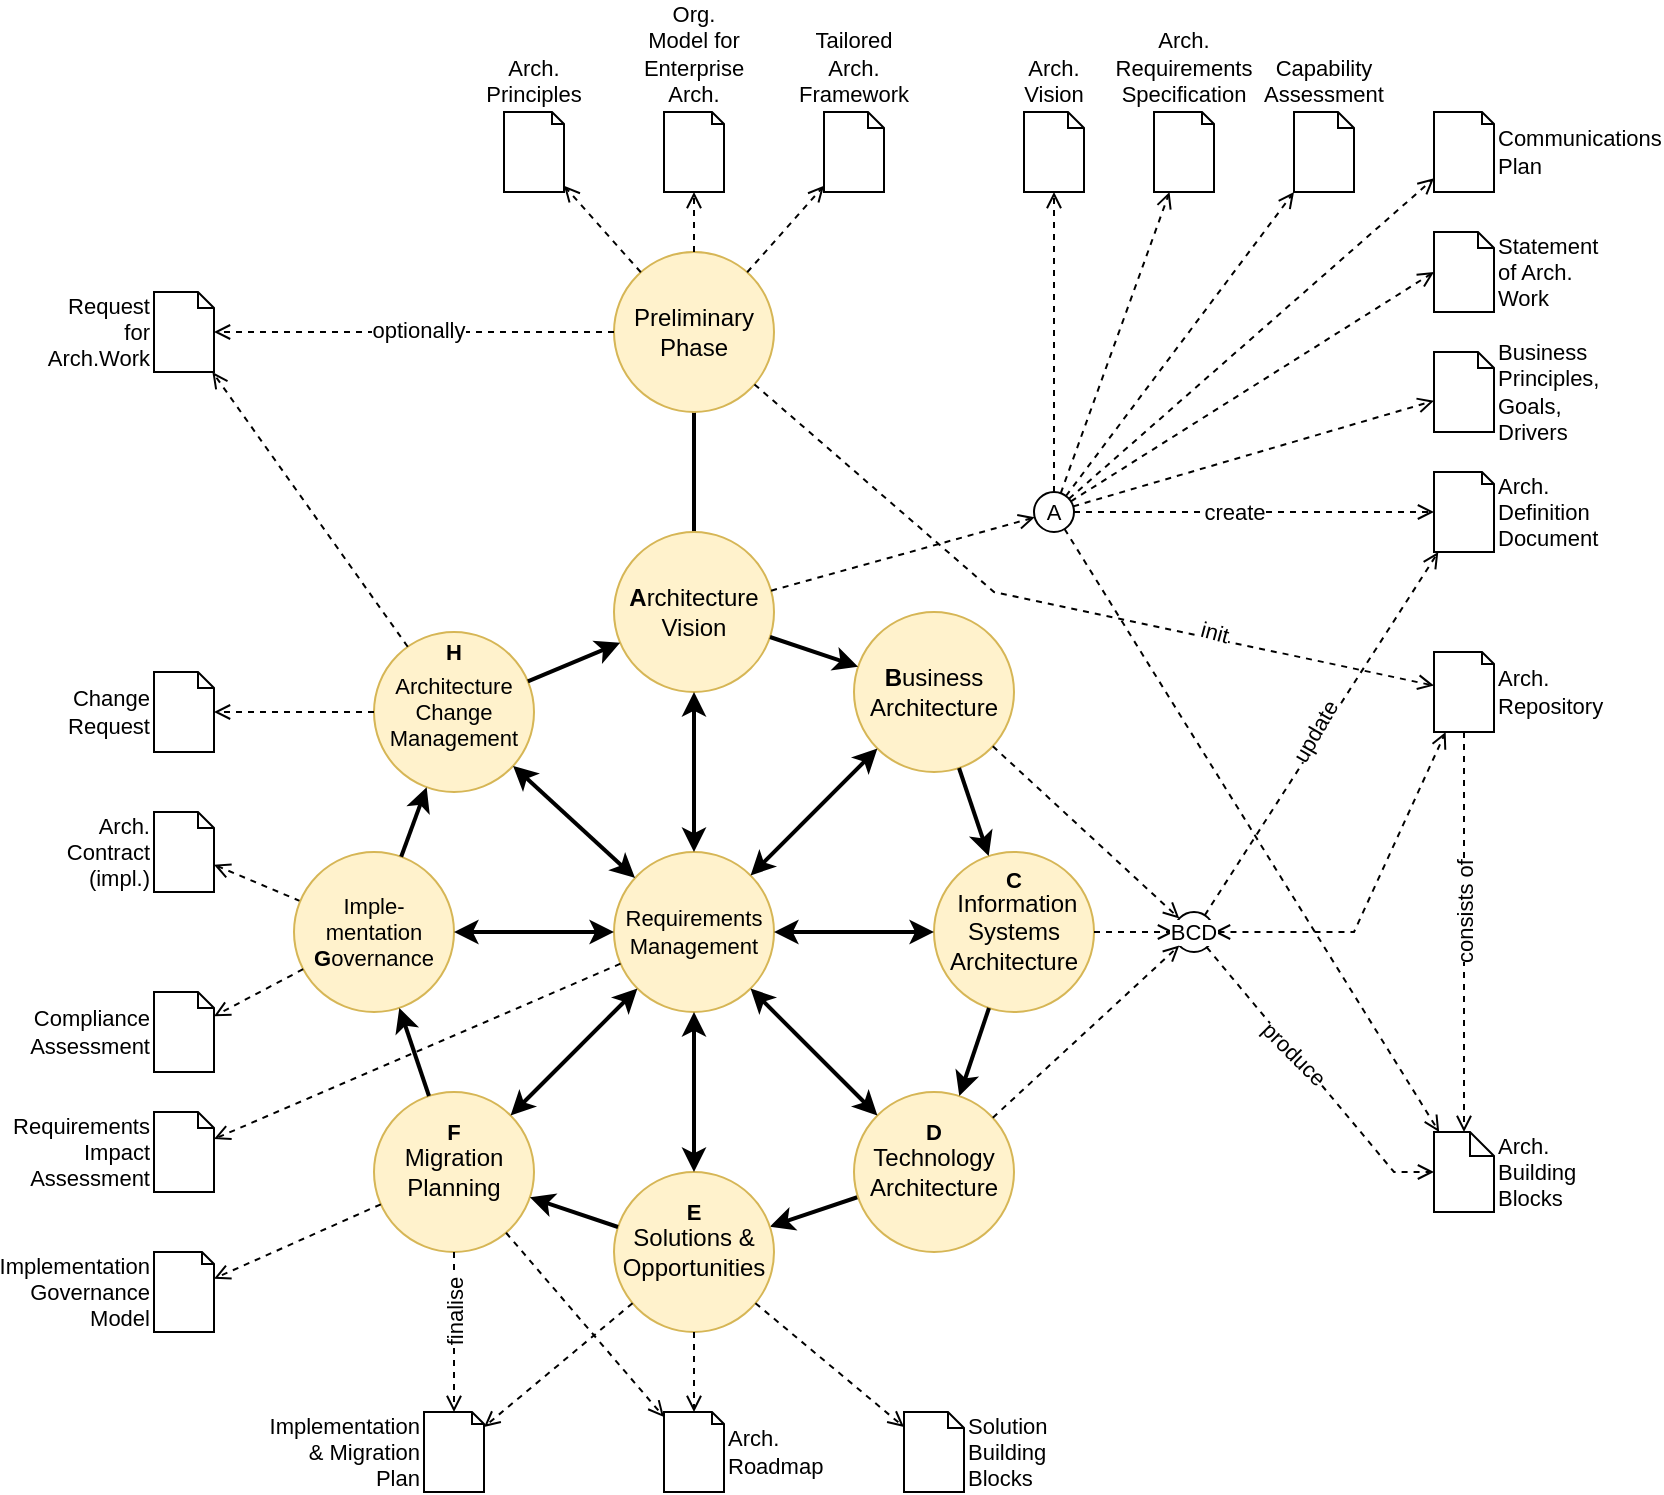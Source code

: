 <mxfile>
    <diagram id="O3AXOTwGvmxGDcBp142o" name="Page-1">
        <mxGraphModel dx="1544" dy="1396" grid="1" gridSize="10" guides="1" tooltips="1" connect="1" arrows="1" fold="1" page="1" pageScale="1" pageWidth="850" pageHeight="1100" math="0" shadow="0">
            <root>
                <mxCell id="0"/>
                <mxCell id="1" parent="0"/>
                <mxCell id="3" style="edgeStyle=orthogonalEdgeStyle;rounded=0;html=1;exitX=0.5;exitY=1;entryX=0.5;entryY=0;jettySize=auto;orthogonalLoop=1;fontSize=11;strokeWidth=2;" edge="1" parent="1" source="4">
                    <mxGeometry relative="1" as="geometry">
                        <mxPoint x="470" y="340" as="targetPoint"/>
                    </mxGeometry>
                </mxCell>
                <mxCell id="4" value="Preliminary&lt;br&gt;Phase&lt;br&gt;" style="ellipse;whiteSpace=wrap;html=1;aspect=fixed;fillColor=#fff2cc;strokeColor=#d6b656;" vertex="1" parent="1">
                    <mxGeometry x="430" y="180" width="80" height="80" as="geometry"/>
                </mxCell>
                <mxCell id="5" value="&lt;b&gt;A&lt;/b&gt;rchitecture Vision&lt;br&gt;" style="ellipse;whiteSpace=wrap;html=1;aspect=fixed;fillColor=#fff2cc;strokeColor=#d6b656;" vertex="1" parent="1">
                    <mxGeometry x="430" y="320" width="80" height="80" as="geometry"/>
                </mxCell>
                <mxCell id="6" value="&lt;b&gt;B&lt;/b&gt;usiness Architecture&lt;br&gt;" style="ellipse;whiteSpace=wrap;html=1;aspect=fixed;fillColor=#fff2cc;strokeColor=#d6b656;" vertex="1" parent="1">
                    <mxGeometry x="550" y="360" width="80" height="80" as="geometry"/>
                </mxCell>
                <mxCell id="7" value="&lt;b&gt;&amp;nbsp;&lt;/b&gt;Information &lt;br&gt;Systems Architecture&lt;br&gt;" style="ellipse;whiteSpace=wrap;html=1;aspect=fixed;fillColor=#fff2cc;strokeColor=#d6b656;" vertex="1" parent="1">
                    <mxGeometry x="590" y="480" width="80" height="80" as="geometry"/>
                </mxCell>
                <mxCell id="8" style="rounded=0;html=1;jettySize=auto;orthogonalLoop=1;fontSize=11;strokeWidth=2;" edge="1" parent="1" source="9" target="10">
                    <mxGeometry relative="1" as="geometry"/>
                </mxCell>
                <mxCell id="9" value="Technology Architecture&lt;br&gt;" style="ellipse;whiteSpace=wrap;html=1;aspect=fixed;fillColor=#fff2cc;strokeColor=#d6b656;" vertex="1" parent="1">
                    <mxGeometry x="550" y="600" width="80" height="80" as="geometry"/>
                </mxCell>
                <mxCell id="10" value="Solutions &amp;amp; Opportunities&lt;br&gt;" style="ellipse;whiteSpace=wrap;html=1;aspect=fixed;fillColor=#fff2cc;strokeColor=#d6b656;" vertex="1" parent="1">
                    <mxGeometry x="430" y="640" width="80" height="80" as="geometry"/>
                </mxCell>
                <mxCell id="11" value="Migration Planning&lt;br&gt;" style="ellipse;whiteSpace=wrap;html=1;aspect=fixed;fillColor=#fff2cc;strokeColor=#d6b656;" vertex="1" parent="1">
                    <mxGeometry x="310" y="600" width="80" height="80" as="geometry"/>
                </mxCell>
                <mxCell id="12" style="edgeStyle=none;rounded=0;html=1;startArrow=none;startFill=0;jettySize=auto;orthogonalLoop=1;fontSize=11;endArrow=open;endFill=0;dashed=1;" edge="1" parent="1" source="13" target="31">
                    <mxGeometry relative="1" as="geometry"/>
                </mxCell>
                <mxCell id="13" value="Imple-mentation &lt;b style=&quot;font-size: 11px&quot;&gt;G&lt;/b&gt;overnance&lt;br style=&quot;font-size: 11px&quot;&gt;" style="ellipse;whiteSpace=wrap;html=1;aspect=fixed;fontSize=11;fillColor=#fff2cc;strokeColor=#d6b656;" vertex="1" parent="1">
                    <mxGeometry x="270" y="480" width="80" height="80" as="geometry"/>
                </mxCell>
                <mxCell id="14" value="Requirements Management&lt;br style=&quot;font-size: 11px;&quot;&gt;" style="ellipse;whiteSpace=wrap;html=1;aspect=fixed;fontSize=11;fillColor=#fff2cc;strokeColor=#d6b656;" vertex="1" parent="1">
                    <mxGeometry x="430" y="480" width="80" height="80" as="geometry"/>
                </mxCell>
                <mxCell id="15" value="Architecture Change Management&lt;br style=&quot;font-size: 11px&quot;&gt;" style="ellipse;whiteSpace=wrap;html=1;aspect=fixed;fontSize=11;verticalAlign=middle;fillColor=#fff2cc;strokeColor=#d6b656;" vertex="1" parent="1">
                    <mxGeometry x="310" y="370" width="80" height="80" as="geometry"/>
                </mxCell>
                <mxCell id="16" style="rounded=0;html=1;jettySize=auto;orthogonalLoop=1;fontSize=11;strokeWidth=2;" edge="1" parent="1" source="7" target="9">
                    <mxGeometry relative="1" as="geometry">
                        <mxPoint x="562.007" y="662.51" as="sourcePoint"/>
                        <mxPoint x="517.947" y="677.351" as="targetPoint"/>
                    </mxGeometry>
                </mxCell>
                <mxCell id="17" style="rounded=0;html=1;jettySize=auto;orthogonalLoop=1;fontSize=11;strokeWidth=2;" edge="1" parent="1" source="6" target="7">
                    <mxGeometry relative="1" as="geometry">
                        <mxPoint x="627.49" y="567.993" as="sourcePoint"/>
                        <mxPoint x="612.649" y="612.053" as="targetPoint"/>
                    </mxGeometry>
                </mxCell>
                <mxCell id="18" style="rounded=0;html=1;jettySize=auto;orthogonalLoop=1;fontSize=11;strokeWidth=2;" edge="1" parent="1" source="5" target="6">
                    <mxGeometry relative="1" as="geometry">
                        <mxPoint x="612.51" y="447.993" as="sourcePoint"/>
                        <mxPoint x="627.351" y="492.053" as="targetPoint"/>
                    </mxGeometry>
                </mxCell>
                <mxCell id="19" style="rounded=0;html=1;jettySize=auto;orthogonalLoop=1;fontSize=11;strokeWidth=2;" edge="1" parent="1" source="15" target="5">
                    <mxGeometry relative="1" as="geometry">
                        <mxPoint x="612.51" y="447.993" as="sourcePoint"/>
                        <mxPoint x="627.351" y="492.053" as="targetPoint"/>
                    </mxGeometry>
                </mxCell>
                <mxCell id="20" style="rounded=0;html=1;jettySize=auto;orthogonalLoop=1;fontSize=11;strokeWidth=2;" edge="1" parent="1" source="13" target="15">
                    <mxGeometry relative="1" as="geometry">
                        <mxPoint x="397.015" y="404.837" as="sourcePoint"/>
                        <mxPoint x="443.077" y="385.385" as="targetPoint"/>
                    </mxGeometry>
                </mxCell>
                <mxCell id="21" style="rounded=0;html=1;jettySize=auto;orthogonalLoop=1;fontSize=11;strokeWidth=2;" edge="1" parent="1" source="11" target="13">
                    <mxGeometry relative="1" as="geometry">
                        <mxPoint x="333.586" y="492.378" as="sourcePoint"/>
                        <mxPoint x="346.33" y="457.592" as="targetPoint"/>
                    </mxGeometry>
                </mxCell>
                <mxCell id="22" style="rounded=0;html=1;jettySize=auto;orthogonalLoop=1;fontSize=11;strokeWidth=2;" edge="1" parent="1" source="10" target="11">
                    <mxGeometry relative="1" as="geometry">
                        <mxPoint x="343.586" y="502.378" as="sourcePoint"/>
                        <mxPoint x="356.33" y="467.592" as="targetPoint"/>
                    </mxGeometry>
                </mxCell>
                <mxCell id="23" style="rounded=0;html=1;jettySize=auto;orthogonalLoop=1;fontSize=11;startArrow=classic;startFill=1;strokeWidth=2;" edge="1" parent="1" source="5" target="14">
                    <mxGeometry relative="1" as="geometry">
                        <mxPoint x="517.993" y="382.51" as="sourcePoint"/>
                        <mxPoint x="562.053" y="397.351" as="targetPoint"/>
                    </mxGeometry>
                </mxCell>
                <mxCell id="24" style="rounded=0;html=1;jettySize=auto;orthogonalLoop=1;fontSize=11;startArrow=classic;startFill=1;strokeWidth=2;" edge="1" parent="1" source="14" target="6">
                    <mxGeometry relative="1" as="geometry">
                        <mxPoint x="527.993" y="392.51" as="sourcePoint"/>
                        <mxPoint x="572.053" y="407.351" as="targetPoint"/>
                    </mxGeometry>
                </mxCell>
                <mxCell id="25" style="rounded=0;html=1;jettySize=auto;orthogonalLoop=1;fontSize=11;startArrow=classic;startFill=1;strokeWidth=2;" edge="1" parent="1" source="14" target="7">
                    <mxGeometry relative="1" as="geometry">
                        <mxPoint x="537.993" y="402.51" as="sourcePoint"/>
                        <mxPoint x="582.053" y="417.351" as="targetPoint"/>
                    </mxGeometry>
                </mxCell>
                <mxCell id="26" style="rounded=0;html=1;jettySize=auto;orthogonalLoop=1;fontSize=11;startArrow=classic;startFill=1;strokeWidth=2;" edge="1" parent="1" source="14" target="9">
                    <mxGeometry relative="1" as="geometry">
                        <mxPoint x="520" y="530" as="sourcePoint"/>
                        <mxPoint x="600" y="530" as="targetPoint"/>
                    </mxGeometry>
                </mxCell>
                <mxCell id="27" style="rounded=0;html=1;jettySize=auto;orthogonalLoop=1;fontSize=11;startArrow=classic;startFill=1;strokeWidth=2;" edge="1" parent="1" source="14" target="10">
                    <mxGeometry relative="1" as="geometry">
                        <mxPoint x="530" y="540" as="sourcePoint"/>
                        <mxPoint x="610" y="540" as="targetPoint"/>
                    </mxGeometry>
                </mxCell>
                <mxCell id="28" style="rounded=0;html=1;jettySize=auto;orthogonalLoop=1;fontSize=11;startArrow=classic;startFill=1;entryX=0;entryY=1;strokeWidth=2;" edge="1" parent="1" source="11" target="14">
                    <mxGeometry relative="1" as="geometry">
                        <mxPoint x="540" y="550" as="sourcePoint"/>
                        <mxPoint x="620" y="550" as="targetPoint"/>
                    </mxGeometry>
                </mxCell>
                <mxCell id="29" style="rounded=0;html=1;jettySize=auto;orthogonalLoop=1;fontSize=11;startArrow=classic;startFill=1;strokeWidth=2;" edge="1" parent="1" source="13" target="14">
                    <mxGeometry relative="1" as="geometry">
                        <mxPoint x="550" y="560" as="sourcePoint"/>
                        <mxPoint x="630" y="560" as="targetPoint"/>
                    </mxGeometry>
                </mxCell>
                <mxCell id="30" style="rounded=0;html=1;jettySize=auto;orthogonalLoop=1;fontSize=11;startArrow=classic;startFill=1;strokeWidth=2;" edge="1" parent="1" source="15" target="14">
                    <mxGeometry relative="1" as="geometry">
                        <mxPoint x="560" y="570" as="sourcePoint"/>
                        <mxPoint x="640" y="570" as="targetPoint"/>
                    </mxGeometry>
                </mxCell>
                <mxCell id="31" value="Arch. Contract (impl.)&lt;br&gt;" style="shape=note;whiteSpace=wrap;html=1;fontSize=11;size=8;labelPosition=left;verticalLabelPosition=middle;align=right;verticalAlign=middle;" vertex="1" parent="1">
                    <mxGeometry x="200" y="460" width="30" height="40" as="geometry"/>
                </mxCell>
                <mxCell id="32" value="Arch. Building Blocks" style="shape=note;whiteSpace=wrap;html=1;fontSize=11;size=12;labelPosition=right;verticalLabelPosition=middle;align=left;verticalAlign=middle;" vertex="1" parent="1">
                    <mxGeometry x="840" y="620" width="30" height="40" as="geometry"/>
                </mxCell>
                <mxCell id="33" style="edgeStyle=none;rounded=0;html=1;startArrow=none;startFill=0;jettySize=auto;orthogonalLoop=1;fontSize=11;endArrow=open;endFill=0;dashed=1;" edge="1" parent="1" source="6" target="93">
                    <mxGeometry relative="1" as="geometry">
                        <mxPoint x="280" y="530" as="sourcePoint"/>
                        <mxPoint x="240" y="530" as="targetPoint"/>
                    </mxGeometry>
                </mxCell>
                <mxCell id="34" style="edgeStyle=none;rounded=0;html=1;startArrow=none;startFill=0;jettySize=auto;orthogonalLoop=1;fontSize=11;endArrow=open;endFill=0;dashed=1;" edge="1" parent="1" source="93" target="32">
                    <mxGeometry relative="1" as="geometry">
                        <mxPoint x="637.555" y="423.77" as="sourcePoint"/>
                        <mxPoint x="720" y="454.444" as="targetPoint"/>
                        <Array as="points">
                            <mxPoint x="820" y="640"/>
                        </Array>
                    </mxGeometry>
                </mxCell>
                <mxCell id="35" value="produce" style="text;html=1;resizable=0;points=[];align=center;verticalAlign=middle;labelBackgroundColor=#ffffff;fontSize=11;rotation=45;" vertex="1" connectable="0" parent="34">
                    <mxGeometry x="-0.335" relative="1" as="geometry">
                        <mxPoint x="8.5" y="10" as="offset"/>
                    </mxGeometry>
                </mxCell>
                <mxCell id="36" style="rounded=0;html=1;startArrow=none;startFill=0;jettySize=auto;orthogonalLoop=1;fontSize=11;endArrow=open;endFill=0;dashed=1;" edge="1" parent="1" source="85" target="32">
                    <mxGeometry relative="1" as="geometry">
                        <mxPoint x="633.058" y="432.521" as="sourcePoint"/>
                        <mxPoint x="760" y="519.714" as="targetPoint"/>
                    </mxGeometry>
                </mxCell>
                <mxCell id="37" style="edgeStyle=none;rounded=0;html=1;startArrow=none;startFill=0;jettySize=auto;orthogonalLoop=1;fontSize=11;endArrow=open;endFill=0;dashed=1;" edge="1" parent="1" source="85" target="73">
                    <mxGeometry relative="1" as="geometry">
                        <mxPoint x="633.058" y="492.521" as="sourcePoint"/>
                        <mxPoint x="760" y="579.714" as="targetPoint"/>
                    </mxGeometry>
                </mxCell>
                <mxCell id="38" value="create" style="text;html=1;resizable=0;points=[];align=center;verticalAlign=middle;labelBackgroundColor=#ffffff;fontSize=11;rotation=0;" vertex="1" connectable="0" parent="37">
                    <mxGeometry x="0.085" y="-2" relative="1" as="geometry">
                        <mxPoint x="-17.5" y="-2" as="offset"/>
                    </mxGeometry>
                </mxCell>
                <mxCell id="39" value="Arch.&lt;br&gt;Principles" style="shape=note;whiteSpace=wrap;html=1;fontSize=11;size=6;labelPosition=center;verticalLabelPosition=top;align=center;verticalAlign=bottom;" vertex="1" parent="1">
                    <mxGeometry x="375" y="110" width="30" height="40" as="geometry"/>
                </mxCell>
                <mxCell id="40" style="edgeStyle=none;rounded=0;html=1;startArrow=none;startFill=0;jettySize=auto;orthogonalLoop=1;fontSize=11;endArrow=open;endFill=0;dashed=1;" edge="1" parent="1" source="4" target="39">
                    <mxGeometry relative="1" as="geometry">
                        <mxPoint x="516.391" y="413.396" as="sourcePoint"/>
                        <mxPoint x="640" y="356.857" as="targetPoint"/>
                    </mxGeometry>
                </mxCell>
                <mxCell id="41" value="Arch.&lt;br&gt;Repository" style="shape=note;whiteSpace=wrap;html=1;fontSize=11;size=6;labelPosition=right;verticalLabelPosition=middle;align=left;verticalAlign=middle;" vertex="1" parent="1">
                    <mxGeometry x="840" y="380" width="30" height="40" as="geometry"/>
                </mxCell>
                <mxCell id="42" style="rounded=0;html=1;startArrow=none;startFill=0;jettySize=auto;orthogonalLoop=1;fontSize=11;endArrow=open;endFill=0;dashed=1;" edge="1" parent="1" source="4" target="41">
                    <mxGeometry relative="1" as="geometry">
                        <mxPoint x="446.994" y="227.404" as="sourcePoint"/>
                        <mxPoint x="350" y="160.345" as="targetPoint"/>
                        <Array as="points">
                            <mxPoint x="620" y="350"/>
                        </Array>
                    </mxGeometry>
                </mxCell>
                <mxCell id="43" value="init" style="text;html=1;resizable=0;points=[];align=center;verticalAlign=middle;labelBackgroundColor=#ffffff;fontSize=11;rotation=15;" vertex="1" connectable="0" parent="42">
                    <mxGeometry x="-0.149" y="1" relative="1" as="geometry">
                        <mxPoint x="105.5" y="20" as="offset"/>
                    </mxGeometry>
                </mxCell>
                <mxCell id="44" style="edgeStyle=none;rounded=0;html=1;startArrow=none;startFill=0;jettySize=auto;orthogonalLoop=1;fontSize=11;endArrow=open;endFill=0;dashed=1;" edge="1" parent="1" source="7" target="93">
                    <mxGeometry relative="1" as="geometry">
                        <mxPoint x="631.395" y="385.214" as="sourcePoint"/>
                        <mxPoint x="790" y="260" as="targetPoint"/>
                    </mxGeometry>
                </mxCell>
                <mxCell id="45" style="edgeStyle=none;rounded=0;html=1;startArrow=open;startFill=0;jettySize=auto;orthogonalLoop=1;fontSize=11;endArrow=open;endFill=0;dashed=1;" edge="1" parent="1" source="93" target="41">
                    <mxGeometry relative="1" as="geometry">
                        <mxPoint x="660.287" y="495.526" as="sourcePoint"/>
                        <mxPoint x="793.214" y="270" as="targetPoint"/>
                        <Array as="points">
                            <mxPoint x="800" y="520"/>
                        </Array>
                    </mxGeometry>
                </mxCell>
                <mxCell id="46" value="" style="rounded=0;html=1;startArrow=none;startFill=0;jettySize=auto;orthogonalLoop=1;fontSize=11;endArrow=open;endFill=0;dashed=1;" edge="1" parent="1" source="41" target="32">
                    <mxGeometry y="-30" relative="1" as="geometry">
                        <mxPoint x="930" y="450" as="sourcePoint"/>
                        <mxPoint x="798" y="510" as="targetPoint"/>
                        <mxPoint x="30" y="-30" as="offset"/>
                    </mxGeometry>
                </mxCell>
                <mxCell id="47" value="consists of" style="text;html=1;resizable=0;points=[];align=center;verticalAlign=middle;labelBackgroundColor=#ffffff;fontSize=11;rotation=-90;" vertex="1" connectable="0" parent="46">
                    <mxGeometry x="-0.3" y="1" relative="1" as="geometry">
                        <mxPoint x="-1" y="20" as="offset"/>
                    </mxGeometry>
                </mxCell>
                <mxCell id="48" value="Arch. Requirements Specification" style="shape=note;whiteSpace=wrap;html=1;fontSize=11;size=6;labelPosition=center;verticalLabelPosition=top;align=center;verticalAlign=bottom;" vertex="1" parent="1">
                    <mxGeometry x="700" y="110" width="30" height="40" as="geometry"/>
                </mxCell>
                <mxCell id="49" style="edgeStyle=none;rounded=0;html=1;startArrow=none;startFill=0;jettySize=auto;orthogonalLoop=1;fontSize=11;endArrow=open;endFill=0;dashed=1;" edge="1" parent="1" source="85" target="48">
                    <mxGeometry relative="1" as="geometry">
                        <mxPoint x="510.666" y="404.317" as="sourcePoint"/>
                        <mxPoint x="560" y="362.632" as="targetPoint"/>
                    </mxGeometry>
                </mxCell>
                <mxCell id="50" value="Arch. Roadmap" style="shape=note;whiteSpace=wrap;html=1;fontSize=11;size=6;labelPosition=right;verticalLabelPosition=middle;align=left;verticalAlign=middle;" vertex="1" parent="1">
                    <mxGeometry x="455" y="760" width="30" height="40" as="geometry"/>
                </mxCell>
                <mxCell id="51" style="edgeStyle=none;rounded=0;html=1;startArrow=none;startFill=0;jettySize=auto;orthogonalLoop=1;fontSize=11;endArrow=open;endFill=0;dashed=1;" edge="1" parent="1" source="10" target="50">
                    <mxGeometry relative="1" as="geometry">
                        <mxPoint x="634.538" y="629.823" as="sourcePoint"/>
                        <mxPoint x="790" y="538.78" as="targetPoint"/>
                    </mxGeometry>
                </mxCell>
                <mxCell id="52" style="edgeStyle=none;rounded=0;html=1;startArrow=none;startFill=0;jettySize=auto;orthogonalLoop=1;fontSize=11;endArrow=open;endFill=0;dashed=1;" edge="1" parent="1" source="11" target="50">
                    <mxGeometry relative="1" as="geometry">
                        <mxPoint x="644.538" y="639.823" as="sourcePoint"/>
                        <mxPoint x="800" y="548.78" as="targetPoint"/>
                    </mxGeometry>
                </mxCell>
                <mxCell id="53" style="edgeStyle=none;rounded=0;html=1;startArrow=none;startFill=0;jettySize=auto;orthogonalLoop=1;fontSize=11;endArrow=open;endFill=0;dashed=1;" edge="1" parent="1" source="85" target="58">
                    <mxGeometry relative="1" as="geometry">
                        <mxPoint x="510.666" y="404.317" as="sourcePoint"/>
                        <mxPoint x="560" y="362.632" as="targetPoint"/>
                    </mxGeometry>
                </mxCell>
                <mxCell id="54" value="Business Principles, Goals,&lt;br&gt;Drivers" style="shape=note;whiteSpace=wrap;html=1;fontSize=11;size=8;labelPosition=right;verticalLabelPosition=middle;align=left;verticalAlign=middle;" vertex="1" parent="1">
                    <mxGeometry x="840" y="230" width="30" height="40" as="geometry"/>
                </mxCell>
                <mxCell id="55" style="edgeStyle=none;rounded=0;html=1;startArrow=none;startFill=0;jettySize=auto;orthogonalLoop=1;fontSize=11;endArrow=open;endFill=0;dashed=1;" edge="1" parent="1" source="85" target="54">
                    <mxGeometry relative="1" as="geometry">
                        <mxPoint x="446.08" y="408.8" as="sourcePoint"/>
                        <mxPoint x="400" y="379.474" as="targetPoint"/>
                    </mxGeometry>
                </mxCell>
                <mxCell id="56" value="Capability Assessment" style="shape=note;whiteSpace=wrap;html=1;fontSize=11;size=8;labelPosition=center;verticalLabelPosition=top;align=center;verticalAlign=bottom;" vertex="1" parent="1">
                    <mxGeometry x="770" y="110" width="30" height="40" as="geometry"/>
                </mxCell>
                <mxCell id="57" style="edgeStyle=none;rounded=0;html=1;startArrow=none;startFill=0;jettySize=auto;orthogonalLoop=1;fontSize=11;endArrow=open;endFill=0;dashed=1;" edge="1" parent="1" source="85" target="56">
                    <mxGeometry relative="1" as="geometry">
                        <mxPoint x="446.08" y="408.8" as="sourcePoint"/>
                        <mxPoint x="400" y="379.474" as="targetPoint"/>
                    </mxGeometry>
                </mxCell>
                <mxCell id="58" value="Arch. Vision" style="shape=note;whiteSpace=wrap;html=1;fontSize=11;size=8;labelPosition=center;verticalLabelPosition=top;align=center;verticalAlign=bottom;labelBackgroundColor=#FFFFFF;" vertex="1" parent="1">
                    <mxGeometry x="635" y="110" width="30" height="40" as="geometry"/>
                </mxCell>
                <mxCell id="59" value="Change Request" style="shape=note;whiteSpace=wrap;html=1;fontSize=11;size=8;labelPosition=left;verticalLabelPosition=middle;align=right;verticalAlign=middle;" vertex="1" parent="1">
                    <mxGeometry x="200" y="390" width="30" height="40" as="geometry"/>
                </mxCell>
                <mxCell id="60" style="edgeStyle=none;rounded=0;html=1;startArrow=none;startFill=0;jettySize=auto;orthogonalLoop=1;fontSize=11;endArrow=open;endFill=0;dashed=1;" edge="1" parent="1" source="15" target="59">
                    <mxGeometry relative="1" as="geometry">
                        <mxPoint x="441.046" y="360.911" as="sourcePoint"/>
                        <mxPoint x="240" y="313.529" as="targetPoint"/>
                    </mxGeometry>
                </mxCell>
                <mxCell id="61" value="Communications Plan" style="shape=note;whiteSpace=wrap;html=1;fontSize=11;size=6;labelPosition=right;verticalLabelPosition=middle;align=left;verticalAlign=middle;" vertex="1" parent="1">
                    <mxGeometry x="840" y="110" width="30" height="40" as="geometry"/>
                </mxCell>
                <mxCell id="62" style="edgeStyle=none;rounded=0;html=1;startArrow=none;startFill=0;jettySize=auto;orthogonalLoop=1;fontSize=11;endArrow=open;endFill=0;dashed=1;" edge="1" parent="1" source="85" target="61">
                    <mxGeometry relative="1" as="geometry">
                        <mxPoint x="511.235" y="405.012" as="sourcePoint"/>
                        <mxPoint x="540" y="382" as="targetPoint"/>
                    </mxGeometry>
                </mxCell>
                <mxCell id="63" value="Compliance Assessment" style="shape=note;whiteSpace=wrap;html=1;fontSize=11;size=8;labelPosition=left;verticalLabelPosition=middle;align=right;verticalAlign=middle;" vertex="1" parent="1">
                    <mxGeometry x="200" y="550" width="30" height="40" as="geometry"/>
                </mxCell>
                <mxCell id="64" style="edgeStyle=none;rounded=0;html=1;startArrow=none;startFill=0;jettySize=auto;orthogonalLoop=1;fontSize=11;endArrow=open;endFill=0;dashed=1;" edge="1" parent="1" source="13" target="63">
                    <mxGeometry relative="1" as="geometry">
                        <mxPoint x="280" y="530" as="sourcePoint"/>
                        <mxPoint x="240" y="530" as="targetPoint"/>
                    </mxGeometry>
                </mxCell>
                <mxCell id="65" value="Implementation &amp;amp; Migration Plan" style="shape=note;whiteSpace=wrap;html=1;fontSize=11;size=6;labelPosition=left;verticalLabelPosition=middle;align=right;verticalAlign=middle;" vertex="1" parent="1">
                    <mxGeometry x="335" y="760" width="30" height="40" as="geometry"/>
                </mxCell>
                <mxCell id="66" style="edgeStyle=none;rounded=0;html=1;startArrow=none;startFill=0;jettySize=auto;orthogonalLoop=1;fontSize=11;endArrow=open;endFill=0;dashed=1;" edge="1" parent="1" source="11" target="65">
                    <mxGeometry relative="1" as="geometry">
                        <mxPoint x="360" y="690" as="sourcePoint"/>
                        <mxPoint x="360" y="770" as="targetPoint"/>
                    </mxGeometry>
                </mxCell>
                <mxCell id="67" value="finalise" style="text;html=1;resizable=0;points=[];align=center;verticalAlign=middle;labelBackgroundColor=#ffffff;fontSize=11;rotation=-90;" vertex="1" connectable="0" parent="66">
                    <mxGeometry x="-0.008" y="-2" relative="1" as="geometry">
                        <mxPoint x="2" y="-9.5" as="offset"/>
                    </mxGeometry>
                </mxCell>
                <mxCell id="68" style="edgeStyle=none;rounded=0;html=1;startArrow=none;startFill=0;jettySize=auto;orthogonalLoop=1;fontSize=11;endArrow=open;endFill=0;dashed=1;" edge="1" parent="1" source="10" target="65">
                    <mxGeometry relative="1" as="geometry">
                        <mxPoint x="332.414" y="678.966" as="sourcePoint"/>
                        <mxPoint x="280" y="734.211" as="targetPoint"/>
                    </mxGeometry>
                </mxCell>
                <mxCell id="69" value="Implementation Governance Model" style="shape=note;whiteSpace=wrap;html=1;fontSize=11;size=6;labelPosition=left;verticalLabelPosition=middle;align=right;verticalAlign=middle;" vertex="1" parent="1">
                    <mxGeometry x="200" y="680" width="30" height="40" as="geometry"/>
                </mxCell>
                <mxCell id="70" style="edgeStyle=none;rounded=0;html=1;startArrow=none;startFill=0;jettySize=auto;orthogonalLoop=1;fontSize=11;endArrow=open;endFill=0;dashed=1;" edge="1" parent="1" source="11" target="69">
                    <mxGeometry relative="1" as="geometry">
                        <mxPoint x="286.08" y="551.2" as="sourcePoint"/>
                        <mxPoint x="240" y="580.526" as="targetPoint"/>
                    </mxGeometry>
                </mxCell>
                <mxCell id="71" value="Org. Model for Enterprise Arch." style="shape=note;whiteSpace=wrap;html=1;fontSize=11;size=6;labelPosition=center;verticalLabelPosition=top;align=center;verticalAlign=bottom;" vertex="1" parent="1">
                    <mxGeometry x="455" y="110" width="30" height="40" as="geometry"/>
                </mxCell>
                <mxCell id="72" style="edgeStyle=none;rounded=0;html=1;startArrow=none;startFill=0;jettySize=auto;orthogonalLoop=1;fontSize=11;endArrow=open;endFill=0;dashed=1;" edge="1" parent="1" source="4" target="71">
                    <mxGeometry relative="1" as="geometry">
                        <mxPoint x="440.395" y="224.389" as="sourcePoint"/>
                        <mxPoint x="360" y="212.222" as="targetPoint"/>
                    </mxGeometry>
                </mxCell>
                <mxCell id="73" value="Arch.&lt;br&gt;Definition Document" style="shape=note;whiteSpace=wrap;html=1;fontSize=11;size=6;labelPosition=right;verticalLabelPosition=middle;align=left;verticalAlign=middle;labelBackgroundColor=#ffffff;" vertex="1" parent="1">
                    <mxGeometry x="840" y="290" width="30" height="40" as="geometry"/>
                </mxCell>
                <mxCell id="74" value="Request for Arch.Work" style="shape=note;whiteSpace=wrap;html=1;fontSize=11;size=8;labelPosition=left;verticalLabelPosition=middle;align=right;verticalAlign=middle;" vertex="1" parent="1">
                    <mxGeometry x="200" y="200" width="30" height="40" as="geometry"/>
                </mxCell>
                <mxCell id="75" style="edgeStyle=none;rounded=0;html=1;startArrow=none;startFill=0;jettySize=auto;orthogonalLoop=1;fontSize=11;endArrow=open;endFill=0;dashed=1;" edge="1" parent="1" source="15" target="74">
                    <mxGeometry relative="1" as="geometry">
                        <mxPoint x="448.565" y="345.264" as="sourcePoint"/>
                        <mxPoint x="419" y="321.842" as="targetPoint"/>
                    </mxGeometry>
                </mxCell>
                <mxCell id="76" style="edgeStyle=none;rounded=0;html=1;startArrow=none;startFill=0;jettySize=auto;orthogonalLoop=1;fontSize=11;endArrow=open;endFill=0;dashed=1;" edge="1" parent="1" source="4" target="74">
                    <mxGeometry relative="1" as="geometry">
                        <mxPoint x="460.949" y="394.828" as="sourcePoint"/>
                        <mxPoint x="414.857" y="310" as="targetPoint"/>
                    </mxGeometry>
                </mxCell>
                <mxCell id="77" value="optionally" style="text;html=1;resizable=0;points=[];align=center;verticalAlign=middle;labelBackgroundColor=#ffffff;fontSize=11;" vertex="1" connectable="0" parent="76">
                    <mxGeometry x="-0.015" y="-1" relative="1" as="geometry">
                        <mxPoint as="offset"/>
                    </mxGeometry>
                </mxCell>
                <mxCell id="78" value="Requirements Impact Assessment" style="shape=note;whiteSpace=wrap;html=1;fontSize=11;size=8;labelPosition=left;verticalLabelPosition=middle;align=right;verticalAlign=middle;" vertex="1" parent="1">
                    <mxGeometry x="200" y="610" width="30" height="40" as="geometry"/>
                </mxCell>
                <mxCell id="79" style="edgeStyle=none;rounded=0;html=1;startArrow=none;startFill=0;jettySize=auto;orthogonalLoop=1;fontSize=11;endArrow=open;endFill=0;dashed=1;" edge="1" parent="1" source="14" target="78">
                    <mxGeometry relative="1" as="geometry">
                        <mxPoint x="480" y="730" as="sourcePoint"/>
                        <mxPoint x="480" y="770" as="targetPoint"/>
                    </mxGeometry>
                </mxCell>
                <mxCell id="80" value="Solution Building Blocks" style="shape=note;whiteSpace=wrap;html=1;fontSize=11;size=8;labelPosition=right;verticalLabelPosition=middle;align=left;verticalAlign=middle;" vertex="1" parent="1">
                    <mxGeometry x="575" y="760" width="30" height="40" as="geometry"/>
                </mxCell>
                <mxCell id="81" style="edgeStyle=none;rounded=0;html=1;startArrow=none;startFill=0;jettySize=auto;orthogonalLoop=1;fontSize=11;endArrow=open;endFill=0;dashed=1;" edge="1" parent="1" source="10" target="80">
                    <mxGeometry relative="1" as="geometry">
                        <mxPoint x="480" y="730" as="sourcePoint"/>
                        <mxPoint x="480" y="770" as="targetPoint"/>
                    </mxGeometry>
                </mxCell>
                <mxCell id="82" value="Tailored Arch.&lt;br&gt;Framework" style="shape=note;whiteSpace=wrap;html=1;fontSize=11;size=8;labelPosition=center;verticalLabelPosition=top;align=center;verticalAlign=bottom;" vertex="1" parent="1">
                    <mxGeometry x="535" y="110" width="30" height="40" as="geometry"/>
                </mxCell>
                <mxCell id="83" style="edgeStyle=none;rounded=0;html=1;startArrow=none;startFill=0;jettySize=auto;orthogonalLoop=1;fontSize=11;endArrow=open;endFill=0;dashed=1;" edge="1" parent="1" source="4" target="82">
                    <mxGeometry relative="1" as="geometry">
                        <mxPoint x="451.716" y="201.716" as="sourcePoint"/>
                        <mxPoint x="415" y="165" as="targetPoint"/>
                    </mxGeometry>
                </mxCell>
                <mxCell id="84" value="Statement of Arch. Work" style="shape=note;whiteSpace=wrap;html=1;fontSize=11;size=8;labelPosition=right;verticalLabelPosition=middle;align=left;verticalAlign=middle;" vertex="1" parent="1">
                    <mxGeometry x="840" y="170" width="30" height="40" as="geometry"/>
                </mxCell>
                <mxCell id="85" value="A" style="ellipse;whiteSpace=wrap;html=1;aspect=fixed;labelBackgroundColor=#FFFFFF;fontSize=11;" vertex="1" parent="1">
                    <mxGeometry x="640" y="300" width="20" height="20" as="geometry"/>
                </mxCell>
                <mxCell id="86" style="edgeStyle=none;rounded=0;html=1;startArrow=none;startFill=0;jettySize=auto;orthogonalLoop=1;fontSize=11;endArrow=open;endFill=0;dashed=1;" edge="1" parent="1" source="5" target="85">
                    <mxGeometry relative="1" as="geometry">
                        <mxPoint x="641.109" y="325.423" as="sourcePoint"/>
                        <mxPoint x="548.5" y="277.725" as="targetPoint"/>
                    </mxGeometry>
                </mxCell>
                <mxCell id="87" style="edgeStyle=none;rounded=0;html=1;startArrow=none;startFill=0;jettySize=auto;orthogonalLoop=1;fontSize=11;endArrow=open;endFill=0;dashed=1;entryX=0;entryY=0.5;" edge="1" parent="1" source="85" target="84">
                    <mxGeometry relative="1" as="geometry">
                        <mxPoint x="699.801" y="318.014" as="sourcePoint"/>
                        <mxPoint x="917" y="273.099" as="targetPoint"/>
                    </mxGeometry>
                </mxCell>
                <mxCell id="88" value="C" style="text;html=1;strokeColor=none;fillColor=none;align=center;verticalAlign=middle;whiteSpace=wrap;rounded=0;labelBackgroundColor=none;fontSize=11;fontStyle=1" vertex="1" parent="1">
                    <mxGeometry x="620" y="484" width="20" height="20" as="geometry"/>
                </mxCell>
                <mxCell id="89" value="D" style="text;html=1;strokeColor=none;fillColor=none;align=center;verticalAlign=middle;whiteSpace=wrap;rounded=0;labelBackgroundColor=none;fontSize=11;fontStyle=1" vertex="1" parent="1">
                    <mxGeometry x="580" y="610" width="20" height="20" as="geometry"/>
                </mxCell>
                <mxCell id="90" value="E" style="text;html=1;strokeColor=none;fillColor=none;align=center;verticalAlign=middle;whiteSpace=wrap;rounded=0;labelBackgroundColor=none;fontSize=11;fontStyle=1" vertex="1" parent="1">
                    <mxGeometry x="460" y="650" width="20" height="20" as="geometry"/>
                </mxCell>
                <mxCell id="91" value="F" style="text;html=1;strokeColor=none;fillColor=none;align=center;verticalAlign=middle;whiteSpace=wrap;rounded=0;labelBackgroundColor=none;fontSize=11;fontStyle=1" vertex="1" parent="1">
                    <mxGeometry x="340" y="610" width="20" height="20" as="geometry"/>
                </mxCell>
                <mxCell id="92" value="H" style="text;html=1;strokeColor=none;fillColor=none;align=center;verticalAlign=middle;whiteSpace=wrap;rounded=0;labelBackgroundColor=none;fontSize=11;fontStyle=1" vertex="1" parent="1">
                    <mxGeometry x="340" y="370" width="20" height="20" as="geometry"/>
                </mxCell>
                <mxCell id="93" value="BCD" style="ellipse;whiteSpace=wrap;html=1;aspect=fixed;labelBackgroundColor=#FFFFFF;fontSize=11;" vertex="1" parent="1">
                    <mxGeometry x="710" y="510" width="20" height="20" as="geometry"/>
                </mxCell>
                <mxCell id="94" style="edgeStyle=none;rounded=0;html=1;startArrow=none;startFill=0;jettySize=auto;orthogonalLoop=1;fontSize=11;endArrow=open;endFill=0;dashed=1;" edge="1" parent="1" source="9" target="93">
                    <mxGeometry relative="1" as="geometry">
                        <mxPoint x="680" y="530" as="sourcePoint"/>
                        <mxPoint x="720" y="530" as="targetPoint"/>
                    </mxGeometry>
                </mxCell>
                <mxCell id="95" style="edgeStyle=none;rounded=0;html=1;startArrow=none;startFill=0;jettySize=auto;orthogonalLoop=1;fontSize=11;endArrow=open;endFill=0;dashed=1;" edge="1" parent="1" source="93" target="73">
                    <mxGeometry relative="1" as="geometry">
                        <mxPoint x="670" y="320" as="sourcePoint"/>
                        <mxPoint x="850" y="320" as="targetPoint"/>
                    </mxGeometry>
                </mxCell>
                <mxCell id="96" value="update" style="text;html=1;resizable=0;points=[];align=center;verticalAlign=middle;labelBackgroundColor=#ffffff;fontSize=11;rotation=-60;" vertex="1" connectable="0" parent="95">
                    <mxGeometry x="0.085" y="-2" relative="1" as="geometry">
                        <mxPoint x="-10.5" y="5.5" as="offset"/>
                    </mxGeometry>
                </mxCell>
            </root>
        </mxGraphModel>
    </diagram>
</mxfile>